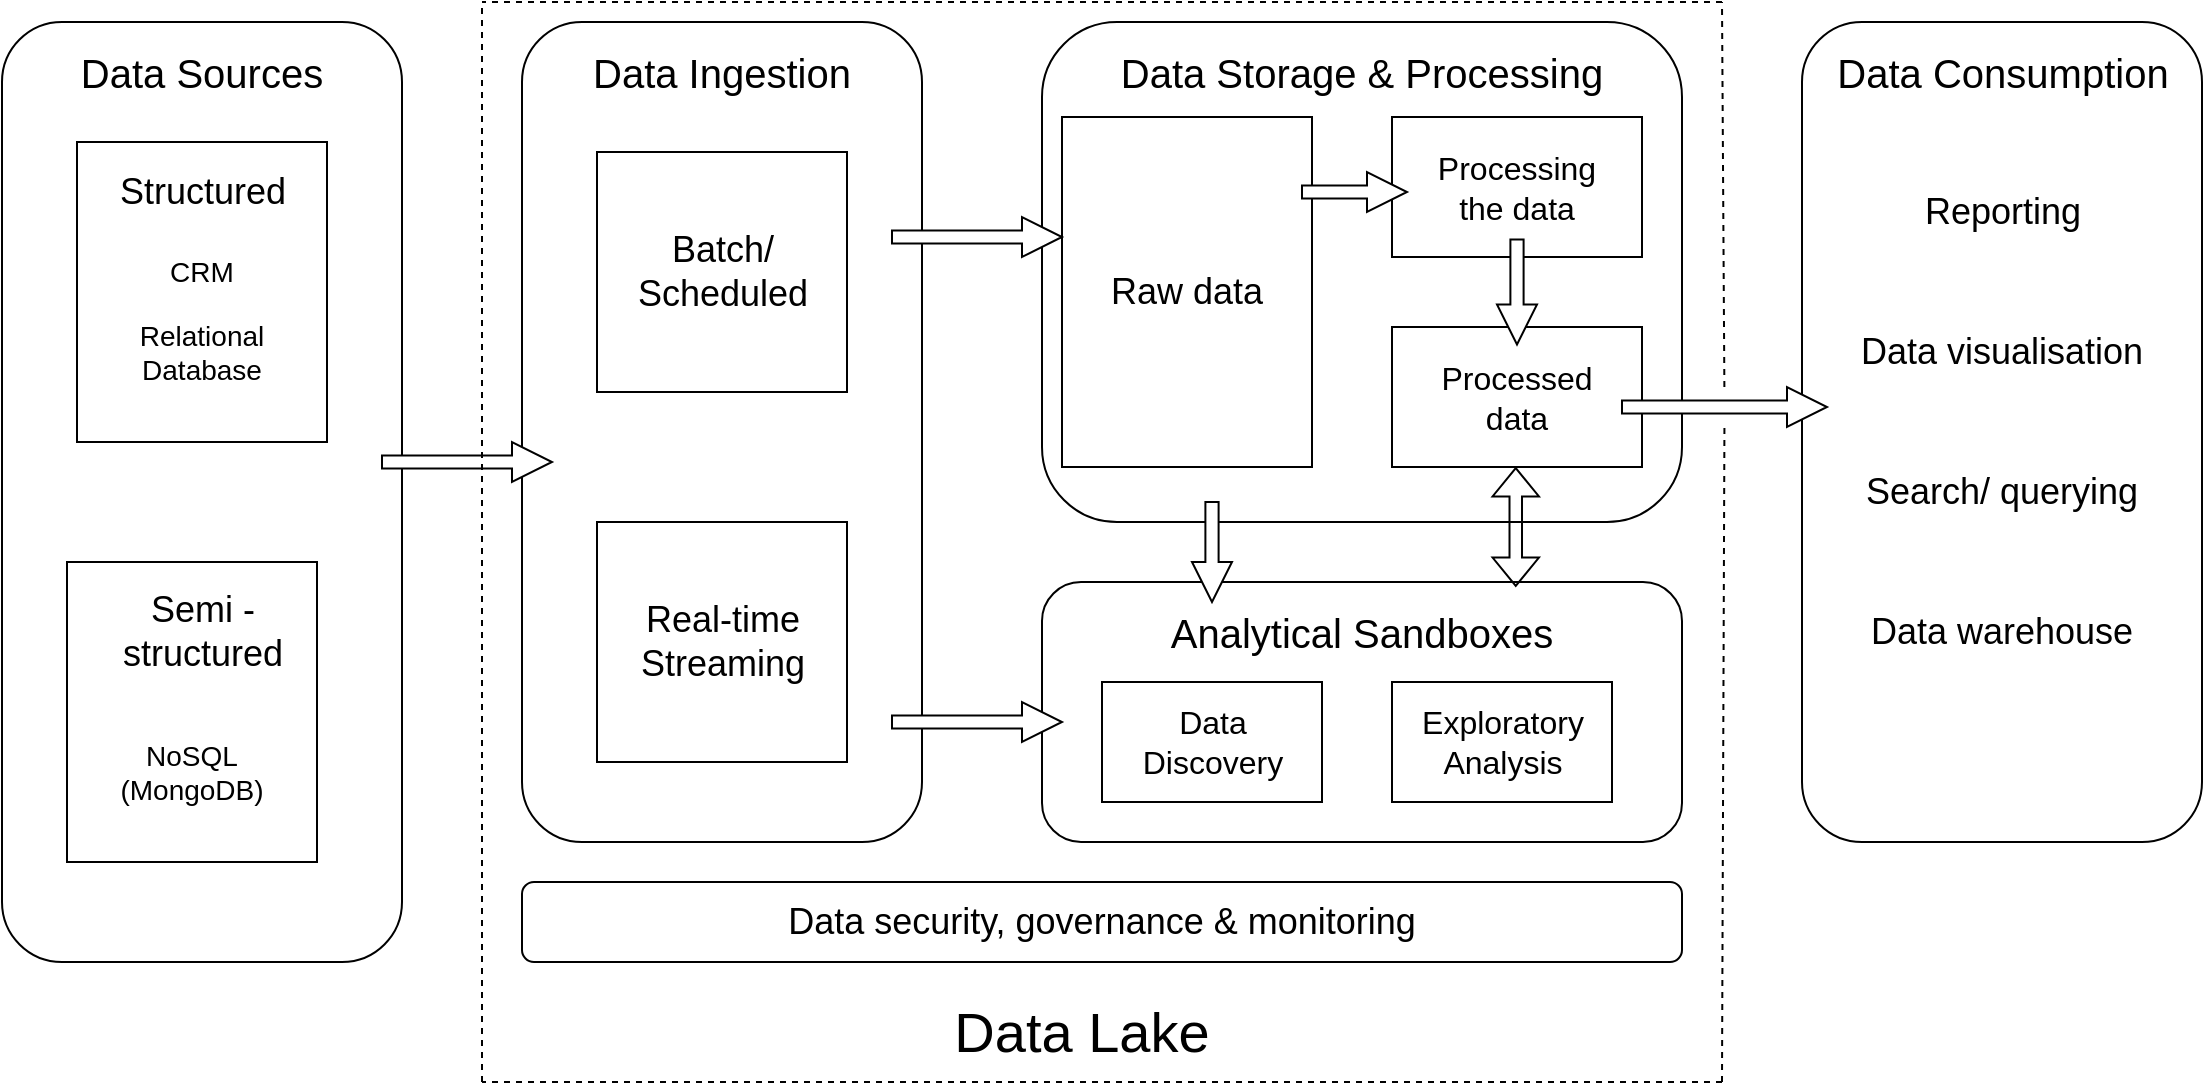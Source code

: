 <mxfile version="24.8.6">
  <diagram name="Page-1" id="BH4VYB-0Q_087soVqz32">
    <mxGraphModel dx="1293" dy="473" grid="1" gridSize="10" guides="1" tooltips="1" connect="1" arrows="1" fold="1" page="1" pageScale="1" pageWidth="850" pageHeight="1100" math="0" shadow="0">
      <root>
        <mxCell id="0" />
        <mxCell id="1" parent="0" />
        <mxCell id="sCo8nd_l6i58dvjA1Hbq-1" value="" style="rounded=1;whiteSpace=wrap;html=1;" vertex="1" parent="1">
          <mxGeometry x="40" y="90" width="200" height="470" as="geometry" />
        </mxCell>
        <mxCell id="sCo8nd_l6i58dvjA1Hbq-4" value="&lt;font style=&quot;font-size: 20px;&quot;&gt;Data Sources&lt;/font&gt;" style="text;html=1;align=center;verticalAlign=middle;whiteSpace=wrap;rounded=0;" vertex="1" parent="1">
          <mxGeometry x="65" y="100" width="150" height="30" as="geometry" />
        </mxCell>
        <mxCell id="sCo8nd_l6i58dvjA1Hbq-8" value="" style="rounded=0;whiteSpace=wrap;html=1;" vertex="1" parent="1">
          <mxGeometry x="77.5" y="150" width="125" height="150" as="geometry" />
        </mxCell>
        <mxCell id="sCo8nd_l6i58dvjA1Hbq-9" value="&lt;font style=&quot;font-size: 18px;&quot;&gt;Structured&lt;/font&gt;" style="text;html=1;align=center;verticalAlign=middle;whiteSpace=wrap;rounded=0;" vertex="1" parent="1">
          <mxGeometry x="92.5" y="160" width="95" height="30" as="geometry" />
        </mxCell>
        <mxCell id="sCo8nd_l6i58dvjA1Hbq-10" value="&lt;font style=&quot;font-size: 14px;&quot;&gt;CRM&lt;/font&gt;" style="text;html=1;align=center;verticalAlign=middle;whiteSpace=wrap;rounded=0;" vertex="1" parent="1">
          <mxGeometry x="110" y="200" width="60" height="30" as="geometry" />
        </mxCell>
        <mxCell id="sCo8nd_l6i58dvjA1Hbq-11" value="&lt;font style=&quot;font-size: 14px;&quot;&gt;Relational Database&lt;/font&gt;" style="text;html=1;align=center;verticalAlign=middle;whiteSpace=wrap;rounded=0;" vertex="1" parent="1">
          <mxGeometry x="110" y="240" width="60" height="30" as="geometry" />
        </mxCell>
        <mxCell id="sCo8nd_l6i58dvjA1Hbq-12" value="" style="rounded=0;whiteSpace=wrap;html=1;" vertex="1" parent="1">
          <mxGeometry x="72.5" y="360" width="125" height="150" as="geometry" />
        </mxCell>
        <mxCell id="sCo8nd_l6i58dvjA1Hbq-13" value="&lt;font style=&quot;font-size: 18px;&quot;&gt;Semi - structured&lt;/font&gt;" style="text;html=1;align=center;verticalAlign=middle;whiteSpace=wrap;rounded=0;" vertex="1" parent="1">
          <mxGeometry x="88.75" y="380" width="102.5" height="30" as="geometry" />
        </mxCell>
        <mxCell id="sCo8nd_l6i58dvjA1Hbq-14" value="&lt;font style=&quot;font-size: 14px;&quot;&gt;NoSQL (MongoDB)&lt;/font&gt;" style="text;html=1;align=center;verticalAlign=middle;whiteSpace=wrap;rounded=0;" vertex="1" parent="1">
          <mxGeometry x="105" y="450" width="60" height="30" as="geometry" />
        </mxCell>
        <mxCell id="sCo8nd_l6i58dvjA1Hbq-15" value="" style="rounded=1;whiteSpace=wrap;html=1;" vertex="1" parent="1">
          <mxGeometry x="300" y="90" width="200" height="410" as="geometry" />
        </mxCell>
        <mxCell id="sCo8nd_l6i58dvjA1Hbq-16" value="&lt;font style=&quot;font-size: 20px;&quot;&gt;Data Ingestion&lt;/font&gt;" style="text;html=1;align=center;verticalAlign=middle;whiteSpace=wrap;rounded=0;" vertex="1" parent="1">
          <mxGeometry x="325" y="100" width="150" height="30" as="geometry" />
        </mxCell>
        <mxCell id="sCo8nd_l6i58dvjA1Hbq-17" value="" style="rounded=1;whiteSpace=wrap;html=1;" vertex="1" parent="1">
          <mxGeometry x="560" y="90" width="320" height="250" as="geometry" />
        </mxCell>
        <mxCell id="sCo8nd_l6i58dvjA1Hbq-18" value="" style="rounded=1;whiteSpace=wrap;html=1;" vertex="1" parent="1">
          <mxGeometry x="560" y="370" width="320" height="130" as="geometry" />
        </mxCell>
        <mxCell id="sCo8nd_l6i58dvjA1Hbq-19" value="&lt;font style=&quot;font-size: 20px;&quot;&gt;Data Storage &amp;amp; Processing&lt;/font&gt;" style="text;html=1;align=center;verticalAlign=middle;whiteSpace=wrap;rounded=0;" vertex="1" parent="1">
          <mxGeometry x="580" y="100" width="280" height="30" as="geometry" />
        </mxCell>
        <mxCell id="sCo8nd_l6i58dvjA1Hbq-20" value="" style="rounded=0;whiteSpace=wrap;html=1;" vertex="1" parent="1">
          <mxGeometry x="570" y="137.5" width="125" height="175" as="geometry" />
        </mxCell>
        <mxCell id="sCo8nd_l6i58dvjA1Hbq-21" value="" style="rounded=0;whiteSpace=wrap;html=1;" vertex="1" parent="1">
          <mxGeometry x="735" y="137.5" width="125" height="70" as="geometry" />
        </mxCell>
        <mxCell id="sCo8nd_l6i58dvjA1Hbq-22" value="" style="rounded=0;whiteSpace=wrap;html=1;" vertex="1" parent="1">
          <mxGeometry x="735" y="242.5" width="125" height="70" as="geometry" />
        </mxCell>
        <mxCell id="sCo8nd_l6i58dvjA1Hbq-23" value="&lt;font style=&quot;font-size: 20px;&quot;&gt;Analytical Sandboxes&lt;/font&gt;" style="text;html=1;align=center;verticalAlign=middle;whiteSpace=wrap;rounded=0;" vertex="1" parent="1">
          <mxGeometry x="580" y="380" width="280" height="30" as="geometry" />
        </mxCell>
        <mxCell id="sCo8nd_l6i58dvjA1Hbq-24" value="" style="rounded=1;whiteSpace=wrap;html=1;" vertex="1" parent="1">
          <mxGeometry x="300" y="520" width="580" height="40" as="geometry" />
        </mxCell>
        <mxCell id="sCo8nd_l6i58dvjA1Hbq-26" value="" style="rounded=1;whiteSpace=wrap;html=1;" vertex="1" parent="1">
          <mxGeometry x="940" y="90" width="200" height="410" as="geometry" />
        </mxCell>
        <mxCell id="sCo8nd_l6i58dvjA1Hbq-27" value="&lt;font style=&quot;font-size: 20px;&quot;&gt;Data Consumption&lt;/font&gt;" style="text;html=1;align=center;verticalAlign=middle;whiteSpace=wrap;rounded=0;" vertex="1" parent="1">
          <mxGeometry x="952.5" y="100" width="175" height="30" as="geometry" />
        </mxCell>
        <mxCell id="sCo8nd_l6i58dvjA1Hbq-28" value="&lt;font style=&quot;font-size: 18px;&quot;&gt;Data security, governance &amp;amp; monitoring&lt;/font&gt;" style="text;html=1;align=center;verticalAlign=middle;whiteSpace=wrap;rounded=0;" vertex="1" parent="1">
          <mxGeometry x="405" y="525" width="370" height="30" as="geometry" />
        </mxCell>
        <mxCell id="sCo8nd_l6i58dvjA1Hbq-29" value="" style="rounded=0;whiteSpace=wrap;html=1;" vertex="1" parent="1">
          <mxGeometry x="337.5" y="155" width="125" height="120" as="geometry" />
        </mxCell>
        <mxCell id="sCo8nd_l6i58dvjA1Hbq-31" value="" style="rounded=0;whiteSpace=wrap;html=1;" vertex="1" parent="1">
          <mxGeometry x="337.5" y="340" width="125" height="120" as="geometry" />
        </mxCell>
        <mxCell id="sCo8nd_l6i58dvjA1Hbq-33" value="&lt;font style=&quot;font-size: 18px;&quot;&gt;Batch/ Scheduled&lt;/font&gt;" style="text;html=1;align=center;verticalAlign=middle;whiteSpace=wrap;rounded=0;" vertex="1" parent="1">
          <mxGeometry x="352.5" y="200" width="95" height="30" as="geometry" />
        </mxCell>
        <mxCell id="sCo8nd_l6i58dvjA1Hbq-34" value="&lt;font style=&quot;font-size: 18px;&quot;&gt;Real-time Streaming&lt;/font&gt;" style="text;html=1;align=center;verticalAlign=middle;whiteSpace=wrap;rounded=0;" vertex="1" parent="1">
          <mxGeometry x="352.5" y="385" width="95" height="30" as="geometry" />
        </mxCell>
        <mxCell id="sCo8nd_l6i58dvjA1Hbq-35" value="&lt;font style=&quot;font-size: 18px;&quot;&gt;Raw data&lt;/font&gt;" style="text;html=1;align=center;verticalAlign=middle;whiteSpace=wrap;rounded=0;" vertex="1" parent="1">
          <mxGeometry x="585" y="210" width="95" height="30" as="geometry" />
        </mxCell>
        <mxCell id="sCo8nd_l6i58dvjA1Hbq-36" value="&lt;font style=&quot;font-size: 16px;&quot;&gt;Processing the data&lt;/font&gt;" style="text;html=1;align=center;verticalAlign=middle;whiteSpace=wrap;rounded=0;" vertex="1" parent="1">
          <mxGeometry x="750" y="157.5" width="95" height="30" as="geometry" />
        </mxCell>
        <mxCell id="sCo8nd_l6i58dvjA1Hbq-37" value="&lt;font style=&quot;font-size: 16px;&quot;&gt;Processed data&lt;/font&gt;" style="text;html=1;align=center;verticalAlign=middle;whiteSpace=wrap;rounded=0;" vertex="1" parent="1">
          <mxGeometry x="750" y="262.5" width="95" height="30" as="geometry" />
        </mxCell>
        <mxCell id="sCo8nd_l6i58dvjA1Hbq-38" value="" style="rounded=0;whiteSpace=wrap;html=1;" vertex="1" parent="1">
          <mxGeometry x="590" y="420" width="110" height="60" as="geometry" />
        </mxCell>
        <mxCell id="sCo8nd_l6i58dvjA1Hbq-39" value="&lt;font style=&quot;font-size: 16px;&quot;&gt;Data Discovery&lt;/font&gt;" style="text;html=1;align=center;verticalAlign=middle;whiteSpace=wrap;rounded=0;" vertex="1" parent="1">
          <mxGeometry x="597.5" y="435" width="95" height="30" as="geometry" />
        </mxCell>
        <mxCell id="sCo8nd_l6i58dvjA1Hbq-40" value="" style="rounded=0;whiteSpace=wrap;html=1;" vertex="1" parent="1">
          <mxGeometry x="735" y="420" width="110" height="60" as="geometry" />
        </mxCell>
        <mxCell id="sCo8nd_l6i58dvjA1Hbq-41" value="&lt;font style=&quot;font-size: 16px;&quot;&gt;Exploratory Analysis&lt;/font&gt;" style="text;html=1;align=center;verticalAlign=middle;whiteSpace=wrap;rounded=0;" vertex="1" parent="1">
          <mxGeometry x="742.5" y="435" width="95" height="30" as="geometry" />
        </mxCell>
        <mxCell id="sCo8nd_l6i58dvjA1Hbq-42" value="&lt;font style=&quot;font-size: 18px;&quot;&gt;Reporting&lt;/font&gt;" style="text;html=1;align=center;verticalAlign=middle;whiteSpace=wrap;rounded=0;" vertex="1" parent="1">
          <mxGeometry x="992.5" y="170" width="95" height="30" as="geometry" />
        </mxCell>
        <mxCell id="sCo8nd_l6i58dvjA1Hbq-43" value="&lt;font style=&quot;font-size: 18px;&quot;&gt;Data visualisation&lt;/font&gt;" style="text;html=1;align=center;verticalAlign=middle;whiteSpace=wrap;rounded=0;" vertex="1" parent="1">
          <mxGeometry x="965" y="240" width="150" height="30" as="geometry" />
        </mxCell>
        <mxCell id="sCo8nd_l6i58dvjA1Hbq-44" value="&lt;font style=&quot;font-size: 18px;&quot;&gt;Search/ querying&lt;/font&gt;" style="text;html=1;align=center;verticalAlign=middle;whiteSpace=wrap;rounded=0;" vertex="1" parent="1">
          <mxGeometry x="965" y="310" width="150" height="30" as="geometry" />
        </mxCell>
        <mxCell id="sCo8nd_l6i58dvjA1Hbq-45" value="&lt;font style=&quot;font-size: 18px;&quot;&gt;Data warehouse&lt;/font&gt;" style="text;html=1;align=center;verticalAlign=middle;whiteSpace=wrap;rounded=0;" vertex="1" parent="1">
          <mxGeometry x="965" y="380" width="150" height="30" as="geometry" />
        </mxCell>
        <mxCell id="sCo8nd_l6i58dvjA1Hbq-48" value="" style="html=1;shadow=0;dashed=0;align=center;verticalAlign=middle;shape=mxgraph.arrows2.arrow;dy=0.67;dx=20;notch=0;" vertex="1" parent="1">
          <mxGeometry x="230" y="300" width="85" height="20" as="geometry" />
        </mxCell>
        <mxCell id="sCo8nd_l6i58dvjA1Hbq-49" value="" style="html=1;shadow=0;dashed=0;align=center;verticalAlign=middle;shape=mxgraph.arrows2.arrow;dy=0.67;dx=20;notch=0;" vertex="1" parent="1">
          <mxGeometry x="485" y="187.5" width="85" height="20" as="geometry" />
        </mxCell>
        <mxCell id="sCo8nd_l6i58dvjA1Hbq-50" value="" style="html=1;shadow=0;dashed=0;align=center;verticalAlign=middle;shape=mxgraph.arrows2.arrow;dy=0.67;dx=20;notch=0;" vertex="1" parent="1">
          <mxGeometry x="485" y="430" width="85" height="20" as="geometry" />
        </mxCell>
        <mxCell id="sCo8nd_l6i58dvjA1Hbq-53" value="" style="endArrow=none;dashed=1;html=1;rounded=0;" edge="1" parent="1">
          <mxGeometry width="50" height="50" relative="1" as="geometry">
            <mxPoint x="280" y="620" as="sourcePoint" />
            <mxPoint x="280" y="80" as="targetPoint" />
          </mxGeometry>
        </mxCell>
        <mxCell id="sCo8nd_l6i58dvjA1Hbq-54" value="" style="endArrow=none;dashed=1;html=1;rounded=0;" edge="1" parent="1" source="sCo8nd_l6i58dvjA1Hbq-63">
          <mxGeometry width="50" height="50" relative="1" as="geometry">
            <mxPoint x="900" y="620" as="sourcePoint" />
            <mxPoint x="900" y="80" as="targetPoint" />
          </mxGeometry>
        </mxCell>
        <mxCell id="sCo8nd_l6i58dvjA1Hbq-55" value="" style="endArrow=none;dashed=1;html=1;rounded=0;" edge="1" parent="1">
          <mxGeometry width="50" height="50" relative="1" as="geometry">
            <mxPoint x="900" y="620" as="sourcePoint" />
            <mxPoint x="280" y="620" as="targetPoint" />
          </mxGeometry>
        </mxCell>
        <mxCell id="sCo8nd_l6i58dvjA1Hbq-56" value="" style="endArrow=none;dashed=1;html=1;rounded=0;" edge="1" parent="1">
          <mxGeometry width="50" height="50" relative="1" as="geometry">
            <mxPoint x="900" y="80" as="sourcePoint" />
            <mxPoint x="280" y="80" as="targetPoint" />
          </mxGeometry>
        </mxCell>
        <mxCell id="sCo8nd_l6i58dvjA1Hbq-57" value="&lt;font style=&quot;font-size: 28px;&quot;&gt;Data Lake&lt;/font&gt;" style="text;html=1;align=center;verticalAlign=middle;whiteSpace=wrap;rounded=0;" vertex="1" parent="1">
          <mxGeometry x="440" y="580" width="280" height="30" as="geometry" />
        </mxCell>
        <mxCell id="sCo8nd_l6i58dvjA1Hbq-58" value="" style="html=1;shadow=0;dashed=0;align=center;verticalAlign=middle;shape=mxgraph.arrows2.arrow;dy=0.67;dx=20;notch=0;" vertex="1" parent="1">
          <mxGeometry x="690" y="165" width="52.5" height="20" as="geometry" />
        </mxCell>
        <mxCell id="sCo8nd_l6i58dvjA1Hbq-59" value="" style="html=1;shadow=0;dashed=0;align=center;verticalAlign=middle;shape=mxgraph.arrows2.arrow;dy=0.67;dx=20;notch=0;direction=south;" vertex="1" parent="1">
          <mxGeometry x="787.5" y="198.75" width="20" height="52.5" as="geometry" />
        </mxCell>
        <mxCell id="sCo8nd_l6i58dvjA1Hbq-61" value="" style="html=1;shadow=0;dashed=0;align=center;verticalAlign=middle;shape=mxgraph.arrows2.arrow;dy=0.67;dx=20;notch=0;direction=south;" vertex="1" parent="1">
          <mxGeometry x="635" y="330" width="20" height="50" as="geometry" />
        </mxCell>
        <mxCell id="sCo8nd_l6i58dvjA1Hbq-64" value="" style="endArrow=none;dashed=1;html=1;rounded=0;" edge="1" parent="1" target="sCo8nd_l6i58dvjA1Hbq-63">
          <mxGeometry width="50" height="50" relative="1" as="geometry">
            <mxPoint x="900" y="620" as="sourcePoint" />
            <mxPoint x="900" y="80" as="targetPoint" />
          </mxGeometry>
        </mxCell>
        <mxCell id="sCo8nd_l6i58dvjA1Hbq-63" value="" style="html=1;shadow=0;dashed=0;align=center;verticalAlign=middle;shape=mxgraph.arrows2.arrow;dy=0.67;dx=20;notch=0;" vertex="1" parent="1">
          <mxGeometry x="850" y="272.5" width="102.5" height="20" as="geometry" />
        </mxCell>
        <mxCell id="sCo8nd_l6i58dvjA1Hbq-65" value="" style="shape=flexArrow;endArrow=classic;startArrow=classic;html=1;rounded=0;width=6.25;endSize=4.412;endWidth=15.938;startWidth=15.938;startSize=4.412;" edge="1" parent="1">
          <mxGeometry width="100" height="100" relative="1" as="geometry">
            <mxPoint x="796.88" y="372.5" as="sourcePoint" />
            <mxPoint x="796.88" y="312.5" as="targetPoint" />
          </mxGeometry>
        </mxCell>
      </root>
    </mxGraphModel>
  </diagram>
</mxfile>
